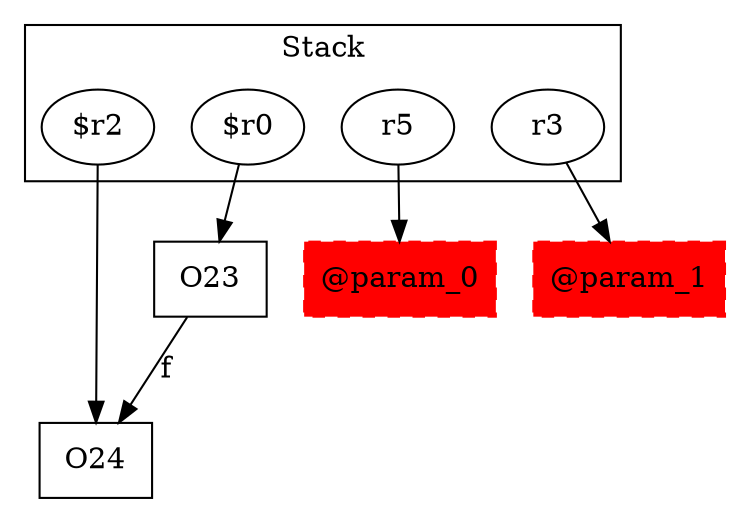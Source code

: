 digraph sample {
  rankDir="LR";
  subgraph cluster_0 {
    label="Stack"
    "$r2"; "$r0"; "r5"; "r3"; 
  }
  "$r2" -> { O24[shape=box]};
  "$r0" -> { O23[shape=box]};
  "r5" -> { "@param_0"[shape=box]};
  "r3" -> { "@param_1"[shape=box]};
  O23 -> O24[label="f", weight="0.2"]
  "@param_0"[shape=box, style="filled,dashed"];
  "@param_1"[shape=box, style="filled,dashed"];
  "@param_0"[color="red"];
  "@param_1"[color="red"];
}
